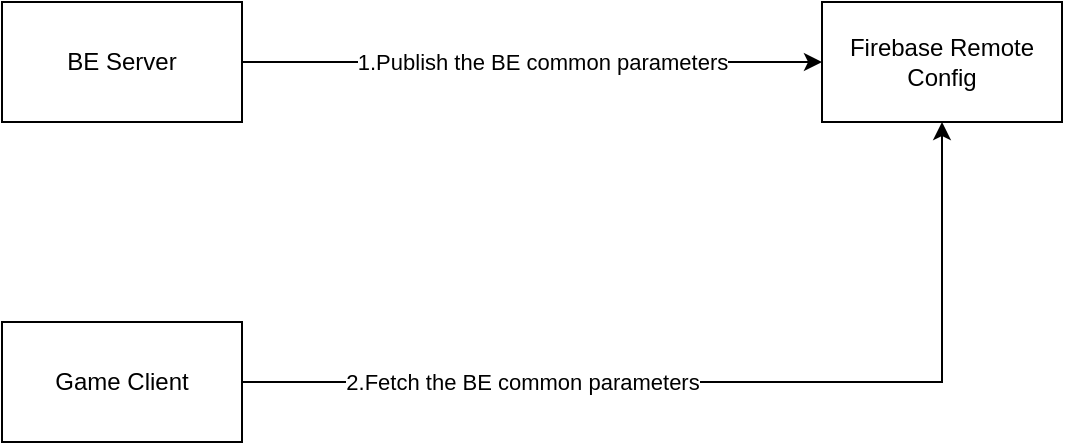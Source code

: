 <mxfile version="24.0.4" type="github">
  <diagram name="第 1 页" id="wQEscU7dNK0wzXcSkH58">
    <mxGraphModel dx="1434" dy="734" grid="1" gridSize="10" guides="1" tooltips="1" connect="1" arrows="1" fold="1" page="1" pageScale="1" pageWidth="827" pageHeight="1169" math="0" shadow="0">
      <root>
        <mxCell id="0" />
        <mxCell id="1" parent="0" />
        <mxCell id="SgkQILPMJPOA34FpKqAl-4" style="edgeStyle=orthogonalEdgeStyle;rounded=0;orthogonalLoop=1;jettySize=auto;html=1;exitX=1;exitY=0.5;exitDx=0;exitDy=0;entryX=0;entryY=0.5;entryDx=0;entryDy=0;" edge="1" parent="1" source="SgkQILPMJPOA34FpKqAl-1" target="SgkQILPMJPOA34FpKqAl-2">
          <mxGeometry relative="1" as="geometry" />
        </mxCell>
        <mxCell id="SgkQILPMJPOA34FpKqAl-5" value="1.Publish the&amp;nbsp;&lt;span data-darkreader-inline-color=&quot;&quot; data-darkreader-inline-bgcolor=&quot;&quot; style=&quot;background-color: rgb(255, 255, 255); color: rgb(0, 0, 0); --darkreader-inline-bgcolor: #2d2b27; --darkreader-inline-color: #fffff2;&quot;&gt;BE common parameters&lt;/span&gt;" style="edgeLabel;html=1;align=center;verticalAlign=middle;resizable=0;points=[];" vertex="1" connectable="0" parent="SgkQILPMJPOA34FpKqAl-4">
          <mxGeometry x="-0.043" y="1" relative="1" as="geometry">
            <mxPoint x="11" y="1" as="offset" />
          </mxGeometry>
        </mxCell>
        <mxCell id="SgkQILPMJPOA34FpKqAl-1" value="BE Server" style="rounded=0;whiteSpace=wrap;html=1;" vertex="1" parent="1">
          <mxGeometry x="170" y="120" width="120" height="60" as="geometry" />
        </mxCell>
        <mxCell id="SgkQILPMJPOA34FpKqAl-2" value="Firebase Remote Config" style="rounded=0;whiteSpace=wrap;html=1;" vertex="1" parent="1">
          <mxGeometry x="580" y="120" width="120" height="60" as="geometry" />
        </mxCell>
        <mxCell id="SgkQILPMJPOA34FpKqAl-6" style="edgeStyle=orthogonalEdgeStyle;rounded=0;orthogonalLoop=1;jettySize=auto;html=1;exitX=1;exitY=0.5;exitDx=0;exitDy=0;entryX=0.5;entryY=1;entryDx=0;entryDy=0;" edge="1" parent="1" source="SgkQILPMJPOA34FpKqAl-3" target="SgkQILPMJPOA34FpKqAl-2">
          <mxGeometry relative="1" as="geometry" />
        </mxCell>
        <mxCell id="SgkQILPMJPOA34FpKqAl-7" value="2.Fetch the BE common parameters" style="edgeLabel;html=1;align=center;verticalAlign=middle;resizable=0;points=[];" vertex="1" connectable="0" parent="SgkQILPMJPOA34FpKqAl-6">
          <mxGeometry x="-0.23" y="-1" relative="1" as="geometry">
            <mxPoint x="-45" y="-1" as="offset" />
          </mxGeometry>
        </mxCell>
        <mxCell id="SgkQILPMJPOA34FpKqAl-3" value="Game Client" style="rounded=0;whiteSpace=wrap;html=1;" vertex="1" parent="1">
          <mxGeometry x="170" y="280" width="120" height="60" as="geometry" />
        </mxCell>
      </root>
    </mxGraphModel>
  </diagram>
</mxfile>
